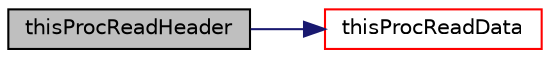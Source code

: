 digraph "thisProcReadHeader"
{
 // LATEX_PDF_SIZE
  edge [fontname="Helvetica",fontsize="10",labelfontname="Helvetica",labelfontsize="10"];
  node [fontname="Helvetica",fontsize="10",shape=record];
  rankdir="LR";
  Node1 [label="thisProcReadHeader",height=0.2,width=0.4,color="black", fillcolor="grey75", style="filled", fontcolor="black",tooltip=" "];
  Node1 -> Node2 [color="midnightblue",fontsize="10",style="solid",fontname="Helvetica"];
  Node2 [label="thisProcReadData",height=0.2,width=0.4,color="red", fillcolor="white", style="filled",URL="$classpFlow_1_1IOPattern.html#a84ecbbbba75a3f4168093dd8e483b972",tooltip=" "];
}
